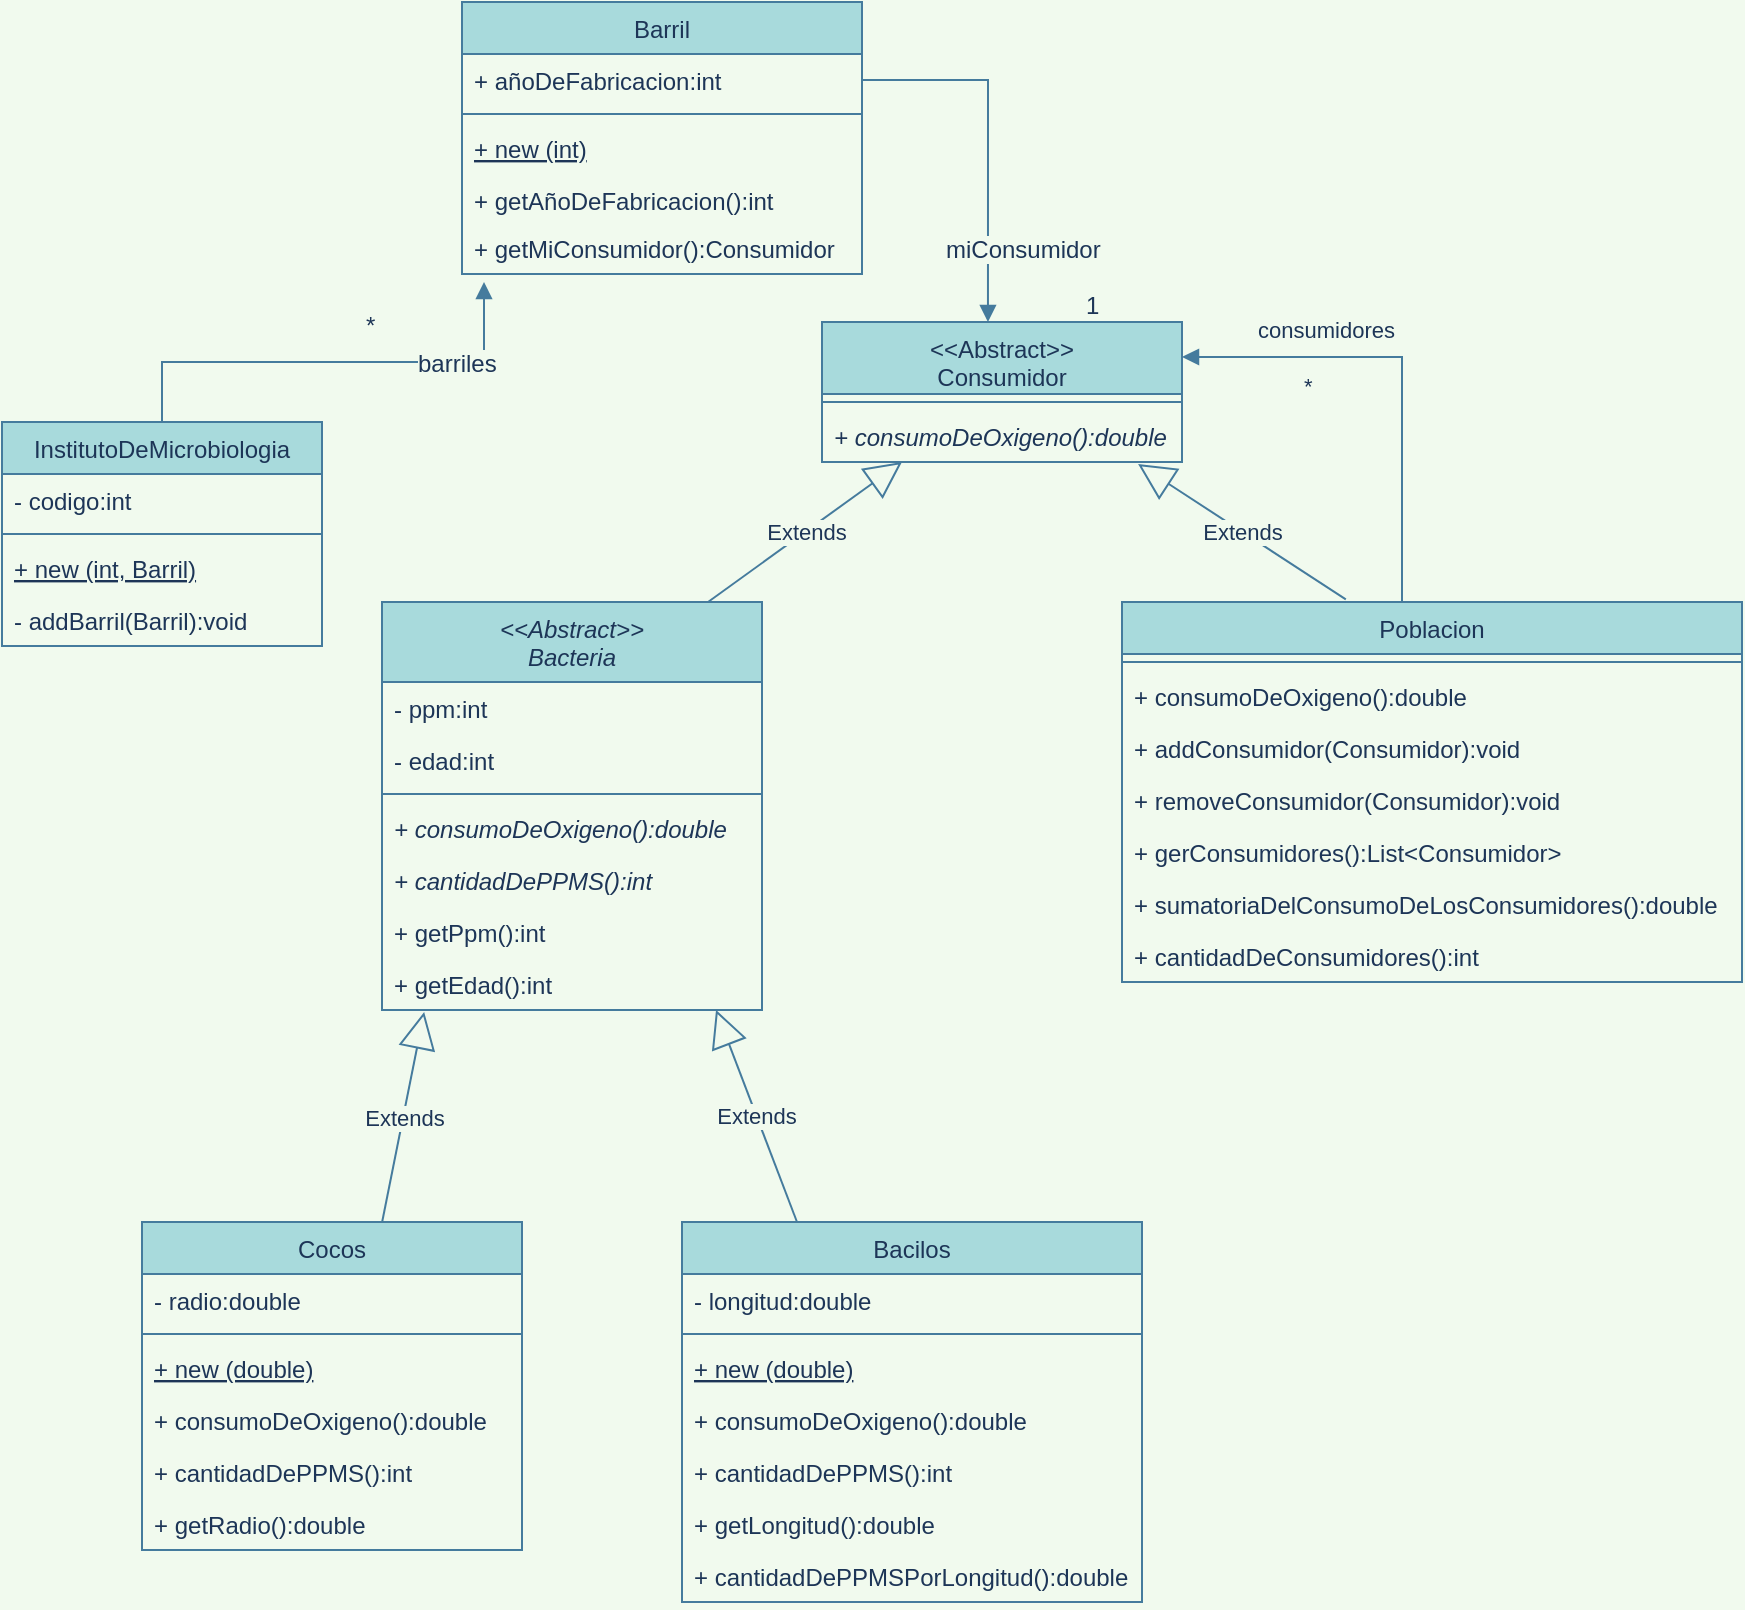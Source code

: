 <mxfile version="20.6.0" type="github">
  <diagram id="C5RBs43oDa-KdzZeNtuy" name="Page-1">
    <mxGraphModel dx="1695" dy="1619" grid="1" gridSize="10" guides="1" tooltips="1" connect="1" arrows="1" fold="1" page="1" pageScale="1" pageWidth="827" pageHeight="1169" background="#F1FAEE" math="0" shadow="0">
      <root>
        <mxCell id="WIyWlLk6GJQsqaUBKTNV-0" />
        <mxCell id="WIyWlLk6GJQsqaUBKTNV-1" parent="WIyWlLk6GJQsqaUBKTNV-0" />
        <mxCell id="M0HyL1vX0uQEdzR4OvkP-0" value="&lt;&lt;Abstract&gt;&gt;&#xa;Bacteria" style="swimlane;fontStyle=2;align=center;verticalAlign=top;childLayout=stackLayout;horizontal=1;startSize=40;horizontalStack=0;resizeParent=1;resizeParentMax=0;resizeLast=0;collapsible=1;marginBottom=0;fillColor=#A8DADC;strokeColor=#457B9D;fontColor=#1D3557;" parent="WIyWlLk6GJQsqaUBKTNV-1" vertex="1">
          <mxGeometry x="130" width="190" height="204" as="geometry" />
        </mxCell>
        <mxCell id="M0HyL1vX0uQEdzR4OvkP-1" value="- ppm:int" style="text;strokeColor=none;fillColor=none;align=left;verticalAlign=top;spacingLeft=4;spacingRight=4;overflow=hidden;rotatable=0;points=[[0,0.5],[1,0.5]];portConstraint=eastwest;fontColor=#1D3557;" parent="M0HyL1vX0uQEdzR4OvkP-0" vertex="1">
          <mxGeometry y="40" width="190" height="26" as="geometry" />
        </mxCell>
        <mxCell id="M0HyL1vX0uQEdzR4OvkP-12" value="- edad:int" style="text;strokeColor=none;fillColor=none;align=left;verticalAlign=top;spacingLeft=4;spacingRight=4;overflow=hidden;rotatable=0;points=[[0,0.5],[1,0.5]];portConstraint=eastwest;fontColor=#1D3557;" parent="M0HyL1vX0uQEdzR4OvkP-0" vertex="1">
          <mxGeometry y="66" width="190" height="26" as="geometry" />
        </mxCell>
        <mxCell id="M0HyL1vX0uQEdzR4OvkP-2" value="" style="line;strokeWidth=1;fillColor=none;align=left;verticalAlign=middle;spacingTop=-1;spacingLeft=3;spacingRight=3;rotatable=0;labelPosition=right;points=[];portConstraint=eastwest;strokeColor=#457B9D;labelBackgroundColor=#F1FAEE;fontColor=#1D3557;" parent="M0HyL1vX0uQEdzR4OvkP-0" vertex="1">
          <mxGeometry y="92" width="190" height="8" as="geometry" />
        </mxCell>
        <mxCell id="M0HyL1vX0uQEdzR4OvkP-3" value="+ consumoDeOxigeno():double" style="text;strokeColor=none;fillColor=none;align=left;verticalAlign=top;spacingLeft=4;spacingRight=4;overflow=hidden;rotatable=0;points=[[0,0.5],[1,0.5]];portConstraint=eastwest;fontStyle=2;fontColor=#1D3557;" parent="M0HyL1vX0uQEdzR4OvkP-0" vertex="1">
          <mxGeometry y="100" width="190" height="26" as="geometry" />
        </mxCell>
        <mxCell id="M0HyL1vX0uQEdzR4OvkP-36" value="+ cantidadDePPMS():int" style="text;strokeColor=none;fillColor=none;align=left;verticalAlign=top;spacingLeft=4;spacingRight=4;overflow=hidden;rotatable=0;points=[[0,0.5],[1,0.5]];portConstraint=eastwest;fontStyle=2;fontColor=#1D3557;" parent="M0HyL1vX0uQEdzR4OvkP-0" vertex="1">
          <mxGeometry y="126" width="190" height="26" as="geometry" />
        </mxCell>
        <mxCell id="M0HyL1vX0uQEdzR4OvkP-39" value="+ getPpm():int" style="text;strokeColor=none;fillColor=none;align=left;verticalAlign=top;spacingLeft=4;spacingRight=4;overflow=hidden;rotatable=0;points=[[0,0.5],[1,0.5]];portConstraint=eastwest;fontStyle=0;fontColor=#1D3557;" parent="M0HyL1vX0uQEdzR4OvkP-0" vertex="1">
          <mxGeometry y="152" width="190" height="26" as="geometry" />
        </mxCell>
        <mxCell id="M0HyL1vX0uQEdzR4OvkP-40" value="+ getEdad():int" style="text;strokeColor=none;fillColor=none;align=left;verticalAlign=top;spacingLeft=4;spacingRight=4;overflow=hidden;rotatable=0;points=[[0,0.5],[1,0.5]];portConstraint=eastwest;fontStyle=0;fontColor=#1D3557;" parent="M0HyL1vX0uQEdzR4OvkP-0" vertex="1">
          <mxGeometry y="178" width="190" height="26" as="geometry" />
        </mxCell>
        <mxCell id="M0HyL1vX0uQEdzR4OvkP-4" value="Cocos" style="swimlane;fontStyle=0;align=center;verticalAlign=top;childLayout=stackLayout;horizontal=1;startSize=26;horizontalStack=0;resizeParent=1;resizeParentMax=0;resizeLast=0;collapsible=1;marginBottom=0;fillColor=#A8DADC;strokeColor=#457B9D;fontColor=#1D3557;" parent="WIyWlLk6GJQsqaUBKTNV-1" vertex="1">
          <mxGeometry x="10" y="310" width="190" height="164" as="geometry" />
        </mxCell>
        <mxCell id="M0HyL1vX0uQEdzR4OvkP-5" value="- radio:double" style="text;strokeColor=none;fillColor=none;align=left;verticalAlign=top;spacingLeft=4;spacingRight=4;overflow=hidden;rotatable=0;points=[[0,0.5],[1,0.5]];portConstraint=eastwest;fontColor=#1D3557;" parent="M0HyL1vX0uQEdzR4OvkP-4" vertex="1">
          <mxGeometry y="26" width="190" height="26" as="geometry" />
        </mxCell>
        <mxCell id="M0HyL1vX0uQEdzR4OvkP-6" value="" style="line;strokeWidth=1;fillColor=none;align=left;verticalAlign=middle;spacingTop=-1;spacingLeft=3;spacingRight=3;rotatable=0;labelPosition=right;points=[];portConstraint=eastwest;strokeColor=#457B9D;labelBackgroundColor=#F1FAEE;fontColor=#1D3557;" parent="M0HyL1vX0uQEdzR4OvkP-4" vertex="1">
          <mxGeometry y="52" width="190" height="8" as="geometry" />
        </mxCell>
        <mxCell id="O7S_VX6b6viSIunpqF-N-53" value="+ new (double)" style="text;strokeColor=none;fillColor=none;align=left;verticalAlign=top;spacingLeft=4;spacingRight=4;overflow=hidden;rotatable=0;points=[[0,0.5],[1,0.5]];portConstraint=eastwest;fontStyle=4;fontColor=#1D3557;" parent="M0HyL1vX0uQEdzR4OvkP-4" vertex="1">
          <mxGeometry y="60" width="190" height="26" as="geometry" />
        </mxCell>
        <mxCell id="M0HyL1vX0uQEdzR4OvkP-13" value="+ consumoDeOxigeno():double" style="text;strokeColor=none;fillColor=none;align=left;verticalAlign=top;spacingLeft=4;spacingRight=4;overflow=hidden;rotatable=0;points=[[0,0.5],[1,0.5]];portConstraint=eastwest;fontStyle=0;fontColor=#1D3557;" parent="M0HyL1vX0uQEdzR4OvkP-4" vertex="1">
          <mxGeometry y="86" width="190" height="26" as="geometry" />
        </mxCell>
        <mxCell id="M0HyL1vX0uQEdzR4OvkP-37" value="+ cantidadDePPMS():int" style="text;strokeColor=none;fillColor=none;align=left;verticalAlign=top;spacingLeft=4;spacingRight=4;overflow=hidden;rotatable=0;points=[[0,0.5],[1,0.5]];portConstraint=eastwest;fontStyle=0;fontColor=#1D3557;" parent="M0HyL1vX0uQEdzR4OvkP-4" vertex="1">
          <mxGeometry y="112" width="190" height="26" as="geometry" />
        </mxCell>
        <mxCell id="M0HyL1vX0uQEdzR4OvkP-41" value="+ getRadio():double" style="text;strokeColor=none;fillColor=none;align=left;verticalAlign=top;spacingLeft=4;spacingRight=4;overflow=hidden;rotatable=0;points=[[0,0.5],[1,0.5]];portConstraint=eastwest;fontStyle=0;fontColor=#1D3557;" parent="M0HyL1vX0uQEdzR4OvkP-4" vertex="1">
          <mxGeometry y="138" width="190" height="26" as="geometry" />
        </mxCell>
        <mxCell id="M0HyL1vX0uQEdzR4OvkP-8" value="Bacilos" style="swimlane;fontStyle=0;align=center;verticalAlign=top;childLayout=stackLayout;horizontal=1;startSize=26;horizontalStack=0;resizeParent=1;resizeParentMax=0;resizeLast=0;collapsible=1;marginBottom=0;fillColor=#A8DADC;strokeColor=#457B9D;fontColor=#1D3557;" parent="WIyWlLk6GJQsqaUBKTNV-1" vertex="1">
          <mxGeometry x="280" y="310" width="230" height="190" as="geometry" />
        </mxCell>
        <mxCell id="M0HyL1vX0uQEdzR4OvkP-9" value="- longitud:double" style="text;strokeColor=none;fillColor=none;align=left;verticalAlign=top;spacingLeft=4;spacingRight=4;overflow=hidden;rotatable=0;points=[[0,0.5],[1,0.5]];portConstraint=eastwest;fontColor=#1D3557;" parent="M0HyL1vX0uQEdzR4OvkP-8" vertex="1">
          <mxGeometry y="26" width="230" height="26" as="geometry" />
        </mxCell>
        <mxCell id="M0HyL1vX0uQEdzR4OvkP-10" value="" style="line;strokeWidth=1;fillColor=none;align=left;verticalAlign=middle;spacingTop=-1;spacingLeft=3;spacingRight=3;rotatable=0;labelPosition=right;points=[];portConstraint=eastwest;strokeColor=#457B9D;labelBackgroundColor=#F1FAEE;fontColor=#1D3557;" parent="M0HyL1vX0uQEdzR4OvkP-8" vertex="1">
          <mxGeometry y="52" width="230" height="8" as="geometry" />
        </mxCell>
        <mxCell id="O7S_VX6b6viSIunpqF-N-54" value="+ new (double)" style="text;strokeColor=none;fillColor=none;align=left;verticalAlign=top;spacingLeft=4;spacingRight=4;overflow=hidden;rotatable=0;points=[[0,0.5],[1,0.5]];portConstraint=eastwest;fontStyle=4;fontColor=#1D3557;" parent="M0HyL1vX0uQEdzR4OvkP-8" vertex="1">
          <mxGeometry y="60" width="230" height="26" as="geometry" />
        </mxCell>
        <mxCell id="M0HyL1vX0uQEdzR4OvkP-14" value="+ consumoDeOxigeno():double" style="text;strokeColor=none;fillColor=none;align=left;verticalAlign=top;spacingLeft=4;spacingRight=4;overflow=hidden;rotatable=0;points=[[0,0.5],[1,0.5]];portConstraint=eastwest;fontStyle=0;fontColor=#1D3557;" parent="M0HyL1vX0uQEdzR4OvkP-8" vertex="1">
          <mxGeometry y="86" width="230" height="26" as="geometry" />
        </mxCell>
        <mxCell id="M0HyL1vX0uQEdzR4OvkP-38" value="+ cantidadDePPMS():int" style="text;strokeColor=none;fillColor=none;align=left;verticalAlign=top;spacingLeft=4;spacingRight=4;overflow=hidden;rotatable=0;points=[[0,0.5],[1,0.5]];portConstraint=eastwest;fontStyle=0;fontColor=#1D3557;" parent="M0HyL1vX0uQEdzR4OvkP-8" vertex="1">
          <mxGeometry y="112" width="230" height="26" as="geometry" />
        </mxCell>
        <mxCell id="M0HyL1vX0uQEdzR4OvkP-42" value="+ getLongitud():double" style="text;strokeColor=none;fillColor=none;align=left;verticalAlign=top;spacingLeft=4;spacingRight=4;overflow=hidden;rotatable=0;points=[[0,0.5],[1,0.5]];portConstraint=eastwest;fontStyle=0;fontColor=#1D3557;" parent="M0HyL1vX0uQEdzR4OvkP-8" vertex="1">
          <mxGeometry y="138" width="230" height="26" as="geometry" />
        </mxCell>
        <mxCell id="M0HyL1vX0uQEdzR4OvkP-43" value="+ cantidadDePPMSPorLongitud():double" style="text;strokeColor=none;fillColor=none;align=left;verticalAlign=top;spacingLeft=4;spacingRight=4;overflow=hidden;rotatable=0;points=[[0,0.5],[1,0.5]];portConstraint=eastwest;fontStyle=0;fontColor=#1D3557;" parent="M0HyL1vX0uQEdzR4OvkP-8" vertex="1">
          <mxGeometry y="164" width="230" height="26" as="geometry" />
        </mxCell>
        <mxCell id="M0HyL1vX0uQEdzR4OvkP-15" value="Extends" style="endArrow=block;endSize=16;endFill=0;html=1;rounded=0;exitX=0.632;exitY=0;exitDx=0;exitDy=0;exitPerimeter=0;entryX=0.111;entryY=1.038;entryDx=0;entryDy=0;entryPerimeter=0;labelBackgroundColor=#F1FAEE;strokeColor=#457B9D;fontColor=#1D3557;" parent="WIyWlLk6GJQsqaUBKTNV-1" source="M0HyL1vX0uQEdzR4OvkP-4" target="M0HyL1vX0uQEdzR4OvkP-40" edge="1">
          <mxGeometry width="160" relative="1" as="geometry">
            <mxPoint x="90" y="160" as="sourcePoint" />
            <mxPoint x="250" y="160" as="targetPoint" />
          </mxGeometry>
        </mxCell>
        <mxCell id="M0HyL1vX0uQEdzR4OvkP-16" value="Extends" style="endArrow=block;endSize=16;endFill=0;html=1;rounded=0;exitX=0.25;exitY=0;exitDx=0;exitDy=0;entryX=0.879;entryY=1;entryDx=0;entryDy=0;entryPerimeter=0;labelBackgroundColor=#F1FAEE;strokeColor=#457B9D;fontColor=#1D3557;" parent="WIyWlLk6GJQsqaUBKTNV-1" source="M0HyL1vX0uQEdzR4OvkP-8" target="M0HyL1vX0uQEdzR4OvkP-40" edge="1">
          <mxGeometry width="160" relative="1" as="geometry">
            <mxPoint x="260" y="160" as="sourcePoint" />
            <mxPoint x="300" y="160" as="targetPoint" />
          </mxGeometry>
        </mxCell>
        <mxCell id="O7S_VX6b6viSIunpqF-N-24" value="&lt;&lt;Abstract&gt;&gt;&#xa;Consumidor" style="swimlane;fontStyle=0;align=center;verticalAlign=top;childLayout=stackLayout;horizontal=1;startSize=36;horizontalStack=0;resizeParent=1;resizeParentMax=0;resizeLast=0;collapsible=1;marginBottom=0;fillColor=#A8DADC;strokeColor=#457B9D;fontColor=#1D3557;" parent="WIyWlLk6GJQsqaUBKTNV-1" vertex="1">
          <mxGeometry x="350" y="-140" width="180" height="70" as="geometry" />
        </mxCell>
        <mxCell id="O7S_VX6b6viSIunpqF-N-26" value="" style="line;strokeWidth=1;fillColor=none;align=left;verticalAlign=middle;spacingTop=-1;spacingLeft=3;spacingRight=3;rotatable=0;labelPosition=right;points=[];portConstraint=eastwest;strokeColor=#457B9D;labelBackgroundColor=#F1FAEE;fontColor=#1D3557;" parent="O7S_VX6b6viSIunpqF-N-24" vertex="1">
          <mxGeometry y="36" width="180" height="8" as="geometry" />
        </mxCell>
        <mxCell id="O7S_VX6b6viSIunpqF-N-27" value="+ consumoDeOxigeno():double" style="text;strokeColor=none;fillColor=none;align=left;verticalAlign=top;spacingLeft=4;spacingRight=4;overflow=hidden;rotatable=0;points=[[0,0.5],[1,0.5]];portConstraint=eastwest;fontStyle=2;fontColor=#1D3557;" parent="O7S_VX6b6viSIunpqF-N-24" vertex="1">
          <mxGeometry y="44" width="180" height="26" as="geometry" />
        </mxCell>
        <mxCell id="O7S_VX6b6viSIunpqF-N-28" value="Extends" style="endArrow=block;endSize=16;endFill=0;html=1;rounded=0;exitX=0.858;exitY=0;exitDx=0;exitDy=0;exitPerimeter=0;labelBackgroundColor=#F1FAEE;strokeColor=#457B9D;fontColor=#1D3557;" parent="WIyWlLk6GJQsqaUBKTNV-1" source="M0HyL1vX0uQEdzR4OvkP-0" edge="1">
          <mxGeometry width="160" relative="1" as="geometry">
            <mxPoint x="230" y="-70" as="sourcePoint" />
            <mxPoint x="390" y="-70" as="targetPoint" />
            <mxPoint as="offset" />
          </mxGeometry>
        </mxCell>
        <mxCell id="O7S_VX6b6viSIunpqF-N-29" value="Poblacion" style="swimlane;fontStyle=0;align=center;verticalAlign=top;childLayout=stackLayout;horizontal=1;startSize=26;horizontalStack=0;resizeParent=1;resizeParentMax=0;resizeLast=0;collapsible=1;marginBottom=0;fillColor=#A8DADC;strokeColor=#457B9D;fontColor=#1D3557;" parent="WIyWlLk6GJQsqaUBKTNV-1" vertex="1">
          <mxGeometry x="500" width="310" height="190" as="geometry" />
        </mxCell>
        <mxCell id="O7S_VX6b6viSIunpqF-N-31" value="" style="line;strokeWidth=1;fillColor=none;align=left;verticalAlign=middle;spacingTop=-1;spacingLeft=3;spacingRight=3;rotatable=0;labelPosition=right;points=[];portConstraint=eastwest;strokeColor=#457B9D;labelBackgroundColor=#F1FAEE;fontColor=#1D3557;" parent="O7S_VX6b6viSIunpqF-N-29" vertex="1">
          <mxGeometry y="26" width="310" height="8" as="geometry" />
        </mxCell>
        <mxCell id="O7S_VX6b6viSIunpqF-N-32" value="+ consumoDeOxigeno():double" style="text;strokeColor=none;fillColor=none;align=left;verticalAlign=top;spacingLeft=4;spacingRight=4;overflow=hidden;rotatable=0;points=[[0,0.5],[1,0.5]];portConstraint=eastwest;fontStyle=0;fontColor=#1D3557;" parent="O7S_VX6b6viSIunpqF-N-29" vertex="1">
          <mxGeometry y="34" width="310" height="26" as="geometry" />
        </mxCell>
        <mxCell id="O7S_VX6b6viSIunpqF-N-33" value="+ addConsumidor(Consumidor):void" style="text;strokeColor=none;fillColor=none;align=left;verticalAlign=top;spacingLeft=4;spacingRight=4;overflow=hidden;rotatable=0;points=[[0,0.5],[1,0.5]];portConstraint=eastwest;fontStyle=0;fontColor=#1D3557;" parent="O7S_VX6b6viSIunpqF-N-29" vertex="1">
          <mxGeometry y="60" width="310" height="26" as="geometry" />
        </mxCell>
        <mxCell id="O7S_VX6b6viSIunpqF-N-34" value="+ removeConsumidor(Consumidor):void" style="text;strokeColor=none;fillColor=none;align=left;verticalAlign=top;spacingLeft=4;spacingRight=4;overflow=hidden;rotatable=0;points=[[0,0.5],[1,0.5]];portConstraint=eastwest;fontStyle=0;fontColor=#1D3557;" parent="O7S_VX6b6viSIunpqF-N-29" vertex="1">
          <mxGeometry y="86" width="310" height="26" as="geometry" />
        </mxCell>
        <mxCell id="O7S_VX6b6viSIunpqF-N-35" value="+ gerConsumidores():List&lt;Consumidor&gt;" style="text;strokeColor=none;fillColor=none;align=left;verticalAlign=top;spacingLeft=4;spacingRight=4;overflow=hidden;rotatable=0;points=[[0,0.5],[1,0.5]];portConstraint=eastwest;fontStyle=0;fontColor=#1D3557;" parent="O7S_VX6b6viSIunpqF-N-29" vertex="1">
          <mxGeometry y="112" width="310" height="26" as="geometry" />
        </mxCell>
        <mxCell id="Pr7hTI1TtVQBn5ycZ-nh-0" value="+ sumatoriaDelConsumoDeLosConsumidores():double" style="text;strokeColor=none;fillColor=none;align=left;verticalAlign=top;spacingLeft=4;spacingRight=4;overflow=hidden;rotatable=0;points=[[0,0.5],[1,0.5]];portConstraint=eastwest;fontStyle=0;fontColor=#1D3557;" vertex="1" parent="O7S_VX6b6viSIunpqF-N-29">
          <mxGeometry y="138" width="310" height="26" as="geometry" />
        </mxCell>
        <mxCell id="Pr7hTI1TtVQBn5ycZ-nh-1" value="+ cantidadDeConsumidores():int" style="text;strokeColor=none;fillColor=none;align=left;verticalAlign=top;spacingLeft=4;spacingRight=4;overflow=hidden;rotatable=0;points=[[0,0.5],[1,0.5]];portConstraint=eastwest;fontStyle=0;fontColor=#1D3557;" vertex="1" parent="O7S_VX6b6viSIunpqF-N-29">
          <mxGeometry y="164" width="310" height="26" as="geometry" />
        </mxCell>
        <mxCell id="O7S_VX6b6viSIunpqF-N-36" value="Extends" style="endArrow=block;endSize=16;endFill=0;html=1;rounded=0;exitX=0.361;exitY=-0.007;exitDx=0;exitDy=0;exitPerimeter=0;entryX=0.878;entryY=1.038;entryDx=0;entryDy=0;entryPerimeter=0;labelBackgroundColor=#F1FAEE;strokeColor=#457B9D;fontColor=#1D3557;" parent="WIyWlLk6GJQsqaUBKTNV-1" source="O7S_VX6b6viSIunpqF-N-29" target="O7S_VX6b6viSIunpqF-N-27" edge="1">
          <mxGeometry width="160" relative="1" as="geometry">
            <mxPoint x="510" y="-40" as="sourcePoint" />
            <mxPoint x="670" y="-40" as="targetPoint" />
          </mxGeometry>
        </mxCell>
        <mxCell id="O7S_VX6b6viSIunpqF-N-37" value="consumidores" style="endArrow=block;endFill=1;html=1;edgeStyle=orthogonalEdgeStyle;align=left;verticalAlign=top;rounded=0;exitX=0.617;exitY=0;exitDx=0;exitDy=0;exitPerimeter=0;entryX=1;entryY=0.25;entryDx=0;entryDy=0;labelBackgroundColor=#F1FAEE;strokeColor=#457B9D;fontColor=#1D3557;" parent="WIyWlLk6GJQsqaUBKTNV-1" source="O7S_VX6b6viSIunpqF-N-29" target="O7S_VX6b6viSIunpqF-N-24" edge="1">
          <mxGeometry x="0.744" y="-27" relative="1" as="geometry">
            <mxPoint x="600" y="-70" as="sourcePoint" />
            <mxPoint x="660" y="-120" as="targetPoint" />
            <Array as="points">
              <mxPoint x="640" />
              <mxPoint x="640" y="-122" />
            </Array>
            <mxPoint as="offset" />
          </mxGeometry>
        </mxCell>
        <mxCell id="O7S_VX6b6viSIunpqF-N-38" value="*" style="edgeLabel;resizable=0;html=1;align=left;verticalAlign=bottom;labelBackgroundColor=#F1FAEE;fontColor=#1D3557;" parent="O7S_VX6b6viSIunpqF-N-37" connectable="0" vertex="1">
          <mxGeometry x="-1" relative="1" as="geometry">
            <mxPoint x="-102" y="-100" as="offset" />
          </mxGeometry>
        </mxCell>
        <mxCell id="O7S_VX6b6viSIunpqF-N-39" value="InstitutoDeMicrobiologia" style="swimlane;fontStyle=0;align=center;verticalAlign=top;childLayout=stackLayout;horizontal=1;startSize=26;horizontalStack=0;resizeParent=1;resizeParentMax=0;resizeLast=0;collapsible=1;marginBottom=0;fontSize=12;fillColor=#A8DADC;strokeColor=#457B9D;fontColor=#1D3557;" parent="WIyWlLk6GJQsqaUBKTNV-1" vertex="1">
          <mxGeometry x="-60" y="-90" width="160" height="112" as="geometry" />
        </mxCell>
        <mxCell id="O7S_VX6b6viSIunpqF-N-51" value="- codigo:int" style="text;strokeColor=none;fillColor=none;align=left;verticalAlign=top;spacingLeft=4;spacingRight=4;overflow=hidden;rotatable=0;points=[[0,0.5],[1,0.5]];portConstraint=eastwest;fontSize=12;fontColor=#1D3557;" parent="O7S_VX6b6viSIunpqF-N-39" vertex="1">
          <mxGeometry y="26" width="160" height="26" as="geometry" />
        </mxCell>
        <mxCell id="O7S_VX6b6viSIunpqF-N-41" value="" style="line;strokeWidth=1;fillColor=none;align=left;verticalAlign=middle;spacingTop=-1;spacingLeft=3;spacingRight=3;rotatable=0;labelPosition=right;points=[];portConstraint=eastwest;strokeColor=#457B9D;fontSize=12;labelBackgroundColor=#F1FAEE;fontColor=#1D3557;" parent="O7S_VX6b6viSIunpqF-N-39" vertex="1">
          <mxGeometry y="52" width="160" height="8" as="geometry" />
        </mxCell>
        <mxCell id="O7S_VX6b6viSIunpqF-N-52" value="+ new (int, Barril)" style="text;strokeColor=none;fillColor=none;align=left;verticalAlign=top;spacingLeft=4;spacingRight=4;overflow=hidden;rotatable=0;points=[[0,0.5],[1,0.5]];portConstraint=eastwest;fontSize=12;fontStyle=4;fontColor=#1D3557;" parent="O7S_VX6b6viSIunpqF-N-39" vertex="1">
          <mxGeometry y="60" width="160" height="26" as="geometry" />
        </mxCell>
        <mxCell id="O7S_VX6b6viSIunpqF-N-42" value="- addBarril(Barril):void" style="text;strokeColor=none;fillColor=none;align=left;verticalAlign=top;spacingLeft=4;spacingRight=4;overflow=hidden;rotatable=0;points=[[0,0.5],[1,0.5]];portConstraint=eastwest;fontSize=12;fontColor=#1D3557;" parent="O7S_VX6b6viSIunpqF-N-39" vertex="1">
          <mxGeometry y="86" width="160" height="26" as="geometry" />
        </mxCell>
        <mxCell id="O7S_VX6b6viSIunpqF-N-43" value="Barril" style="swimlane;fontStyle=0;align=center;verticalAlign=top;childLayout=stackLayout;horizontal=1;startSize=26;horizontalStack=0;resizeParent=1;resizeParentMax=0;resizeLast=0;collapsible=1;marginBottom=0;fontSize=12;fillColor=#A8DADC;strokeColor=#457B9D;fontColor=#1D3557;" parent="WIyWlLk6GJQsqaUBKTNV-1" vertex="1">
          <mxGeometry x="170" y="-300" width="200" height="136" as="geometry" />
        </mxCell>
        <mxCell id="O7S_VX6b6viSIunpqF-N-44" value="+ añoDeFabricacion:int" style="text;strokeColor=none;fillColor=none;align=left;verticalAlign=top;spacingLeft=4;spacingRight=4;overflow=hidden;rotatable=0;points=[[0,0.5],[1,0.5]];portConstraint=eastwest;fontSize=12;fontColor=#1D3557;" parent="O7S_VX6b6viSIunpqF-N-43" vertex="1">
          <mxGeometry y="26" width="200" height="26" as="geometry" />
        </mxCell>
        <mxCell id="O7S_VX6b6viSIunpqF-N-45" value="" style="line;strokeWidth=1;fillColor=none;align=left;verticalAlign=middle;spacingTop=-1;spacingLeft=3;spacingRight=3;rotatable=0;labelPosition=right;points=[];portConstraint=eastwest;strokeColor=#457B9D;fontSize=12;labelBackgroundColor=#F1FAEE;fontColor=#1D3557;" parent="O7S_VX6b6viSIunpqF-N-43" vertex="1">
          <mxGeometry y="52" width="200" height="8" as="geometry" />
        </mxCell>
        <mxCell id="O7S_VX6b6viSIunpqF-N-55" value="+ new (int)" style="text;strokeColor=none;fillColor=none;align=left;verticalAlign=top;spacingLeft=4;spacingRight=4;overflow=hidden;rotatable=0;points=[[0,0.5],[1,0.5]];portConstraint=eastwest;fontSize=12;fontStyle=4;fontColor=#1D3557;" parent="O7S_VX6b6viSIunpqF-N-43" vertex="1">
          <mxGeometry y="60" width="200" height="26" as="geometry" />
        </mxCell>
        <mxCell id="O7S_VX6b6viSIunpqF-N-46" value="+ getAñoDeFabricacion():int" style="text;strokeColor=none;fillColor=none;align=left;verticalAlign=top;spacingLeft=4;spacingRight=4;overflow=hidden;rotatable=0;points=[[0,0.5],[1,0.5]];portConstraint=eastwest;fontSize=12;fontColor=#1D3557;" parent="O7S_VX6b6viSIunpqF-N-43" vertex="1">
          <mxGeometry y="86" width="200" height="24" as="geometry" />
        </mxCell>
        <mxCell id="Pr7hTI1TtVQBn5ycZ-nh-2" value="+ getMiConsumidor():Consumidor" style="text;strokeColor=none;fillColor=none;align=left;verticalAlign=top;spacingLeft=4;spacingRight=4;overflow=hidden;rotatable=0;points=[[0,0.5],[1,0.5]];portConstraint=eastwest;fontSize=12;fontColor=#1D3557;" vertex="1" parent="O7S_VX6b6viSIunpqF-N-43">
          <mxGeometry y="110" width="200" height="26" as="geometry" />
        </mxCell>
        <mxCell id="O7S_VX6b6viSIunpqF-N-47" value="barriles" style="endArrow=block;endFill=1;html=1;edgeStyle=orthogonalEdgeStyle;align=left;verticalAlign=top;rounded=0;fontSize=12;exitX=0.5;exitY=0;exitDx=0;exitDy=0;labelBackgroundColor=#F1FAEE;strokeColor=#457B9D;fontColor=#1D3557;" parent="WIyWlLk6GJQsqaUBKTNV-1" source="O7S_VX6b6viSIunpqF-N-39" edge="1">
          <mxGeometry x="0.345" y="13" relative="1" as="geometry">
            <mxPoint x="20" y="-200" as="sourcePoint" />
            <mxPoint x="181" y="-160" as="targetPoint" />
            <mxPoint as="offset" />
            <Array as="points">
              <mxPoint x="20" y="-120" />
              <mxPoint x="181" y="-120" />
            </Array>
          </mxGeometry>
        </mxCell>
        <mxCell id="O7S_VX6b6viSIunpqF-N-48" value="*" style="edgeLabel;resizable=0;html=1;align=left;verticalAlign=bottom;fontSize=12;labelBackgroundColor=#F1FAEE;fontColor=#1D3557;" parent="O7S_VX6b6viSIunpqF-N-47" connectable="0" vertex="1">
          <mxGeometry x="-1" relative="1" as="geometry">
            <mxPoint x="100" y="-40" as="offset" />
          </mxGeometry>
        </mxCell>
        <mxCell id="O7S_VX6b6viSIunpqF-N-49" value="miConsumidor" style="endArrow=block;endFill=1;html=1;edgeStyle=orthogonalEdgeStyle;align=left;verticalAlign=top;rounded=0;fontSize=12;entryX=0.461;entryY=0;entryDx=0;entryDy=0;entryPerimeter=0;exitX=1;exitY=0.5;exitDx=0;exitDy=0;labelBackgroundColor=#F1FAEE;strokeColor=#457B9D;fontColor=#1D3557;" parent="WIyWlLk6GJQsqaUBKTNV-1" source="O7S_VX6b6viSIunpqF-N-44" target="O7S_VX6b6viSIunpqF-N-24" edge="1">
          <mxGeometry x="0.464" y="-23" relative="1" as="geometry">
            <mxPoint x="340" y="-257.5" as="sourcePoint" />
            <mxPoint x="500" y="-257.5" as="targetPoint" />
            <mxPoint as="offset" />
          </mxGeometry>
        </mxCell>
        <mxCell id="O7S_VX6b6viSIunpqF-N-50" value="1" style="edgeLabel;resizable=0;html=1;align=left;verticalAlign=bottom;fontSize=12;labelBackgroundColor=#F1FAEE;fontColor=#1D3557;" parent="O7S_VX6b6viSIunpqF-N-49" connectable="0" vertex="1">
          <mxGeometry x="-1" relative="1" as="geometry">
            <mxPoint x="110" y="121" as="offset" />
          </mxGeometry>
        </mxCell>
      </root>
    </mxGraphModel>
  </diagram>
</mxfile>
